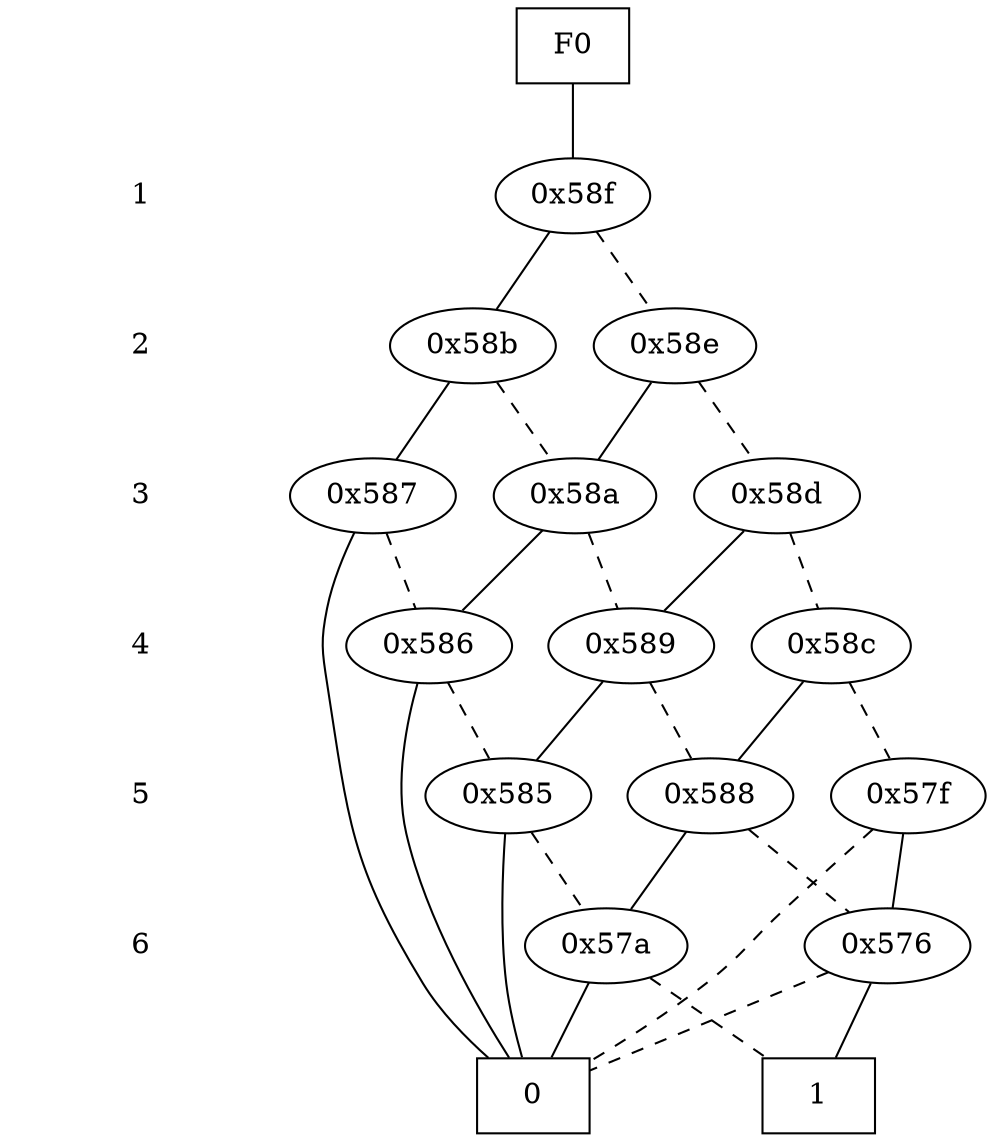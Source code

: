 digraph "DD" {
size = "7.5,10"
center = true;
edge [dir = none];
{ node [shape = plaintext];
  edge [style = invis];
  "CONST NODES" [style = invis];
" 1 " -> " 2 " -> " 3 " -> " 4 " -> " 5 " -> " 6 " -> "CONST NODES"; 
}
{ rank = same; node [shape = box]; edge [style = invis];
"F0"; }
{ rank = same; " 1 ";
"0x58f";
}
{ rank = same; " 2 ";
"0x58e";
"0x58b";
}
{ rank = same; " 3 ";
"0x58a";
"0x587";
"0x58d";
}
{ rank = same; " 4 ";
"0x586";
"0x589";
"0x58c";
}
{ rank = same; " 5 ";
"0x585";
"0x588";
"0x57f";
}
{ rank = same; " 6 ";
"0x576";
"0x57a";
}
{ rank = same; "CONST NODES";
{ node [shape = box]; "0x4c6";
"0x4c5";
}
}
"F0" -> "0x58f" [style = solid];
"0x58f" -> "0x58b";
"0x58f" -> "0x58e" [style = dashed];
"0x58e" -> "0x58a";
"0x58e" -> "0x58d" [style = dashed];
"0x58b" -> "0x587";
"0x58b" -> "0x58a" [style = dashed];
"0x58a" -> "0x586";
"0x58a" -> "0x589" [style = dashed];
"0x587" -> "0x4c6";
"0x587" -> "0x586" [style = dashed];
"0x58d" -> "0x589";
"0x58d" -> "0x58c" [style = dashed];
"0x586" -> "0x4c6";
"0x586" -> "0x585" [style = dashed];
"0x589" -> "0x585";
"0x589" -> "0x588" [style = dashed];
"0x58c" -> "0x588";
"0x58c" -> "0x57f" [style = dashed];
"0x585" -> "0x4c6";
"0x585" -> "0x57a" [style = dashed];
"0x588" -> "0x57a";
"0x588" -> "0x576" [style = dashed];
"0x57f" -> "0x576";
"0x57f" -> "0x4c6" [style = dashed];
"0x576" -> "0x4c5";
"0x576" -> "0x4c6" [style = dashed];
"0x57a" -> "0x4c6";
"0x57a" -> "0x4c5" [style = dashed];
"0x4c6" [label = "0"];
"0x4c5" [label = "1"];
}
